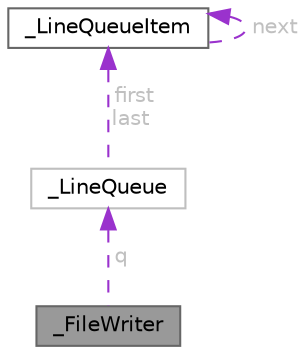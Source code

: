 digraph "_FileWriter"
{
 // LATEX_PDF_SIZE
  bgcolor="transparent";
  edge [fontname=Helvetica,fontsize=10,labelfontname=Helvetica,labelfontsize=10];
  node [fontname=Helvetica,fontsize=10,shape=box,height=0.2,width=0.4];
  Node1 [id="Node000001",label="_FileWriter",height=0.2,width=0.4,color="gray40", fillcolor="grey60", style="filled", fontcolor="black",tooltip=" "];
  Node2 -> Node1 [id="edge1_Node000001_Node000002",dir="back",color="darkorchid3",style="dashed",tooltip=" ",label=" q",fontcolor="grey" ];
  Node2 [id="Node000002",label="_LineQueue",height=0.2,width=0.4,color="grey75", fillcolor="white", style="filled",URL="$d2/de4/struct__LineQueue.html",tooltip=" "];
  Node3 -> Node2 [id="edge2_Node000002_Node000003",dir="back",color="darkorchid3",style="dashed",tooltip=" ",label=" first\nlast",fontcolor="grey" ];
  Node3 [id="Node000003",label="_LineQueueItem",height=0.2,width=0.4,color="gray40", fillcolor="white", style="filled",URL="$d6/dc1/struct__LineQueueItem.html",tooltip=" "];
  Node3 -> Node3 [id="edge3_Node000003_Node000003",dir="back",color="darkorchid3",style="dashed",tooltip=" ",label=" next",fontcolor="grey" ];
}
